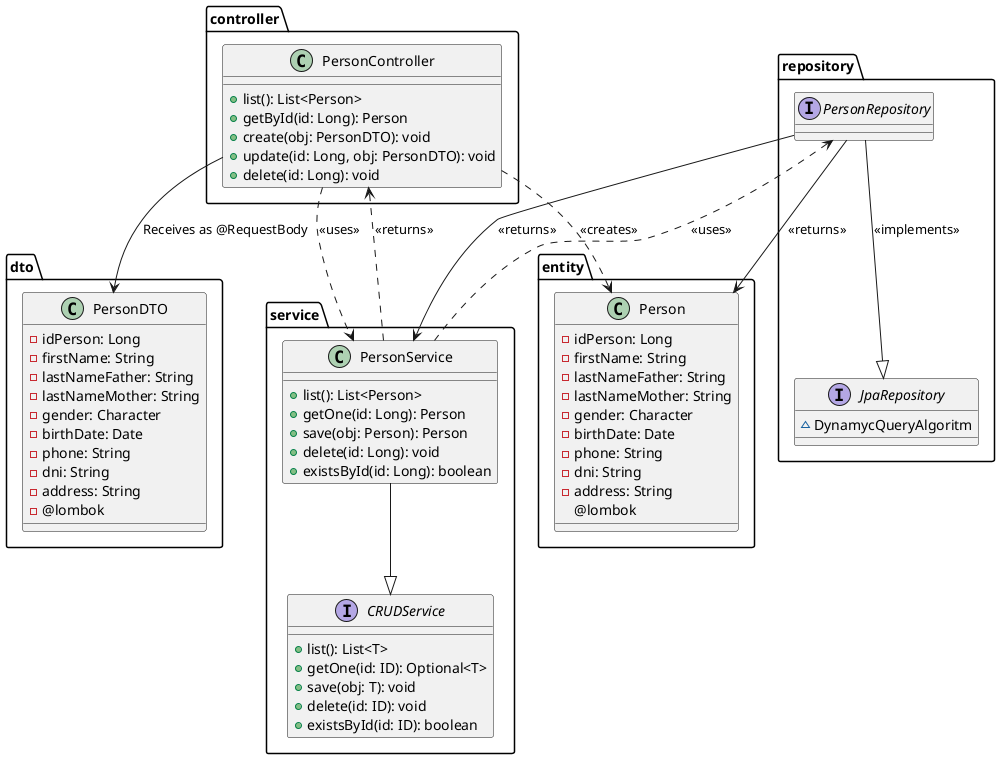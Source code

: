 @startuml hu25
package repository {
  interface PersonRepository {
  }

  interface JpaRepository {
    ~DynamycQueryAlgoritm
  }
}

package controller {
  class PersonController {
    +list(): List<Person>
    +getById(id: Long): Person
    +create(obj: PersonDTO): void
    +update(id: Long, obj: PersonDTO): void
    +delete(id: Long): void
  }
}

package service {

  class PersonService {
    +list(): List<Person>
    +getOne(id: Long): Person
    +save(obj: Person): Person
    +delete(id: Long): void
    +existsById(id: Long): boolean

  }

  interface CRUDService{
    +list(): List<T>
    +getOne(id: ID): Optional<T>
    +save(obj: T): void
    +delete(id: ID): void
    +existsById(id: ID): boolean
  }
}

package dto {
  class PersonDTO {
    -idPerson: Long
    -firstName: String
    -lastNameFather: String
    -lastNameMother: String
    -gender: Character
    -birthDate: Date
    -phone: String
    -dni: String
    -address: String
    -@lombok
  }
}

package entity {
  class Person {
    -idPerson: Long
    -firstName: String
    -lastNameFather: String
    -lastNameMother: String
    -gender: Character
    -birthDate: Date
    -phone: String
    -dni: String
    -address: String
    @lombok
  }
}

PersonController ..> PersonService : <<uses>>
PersonController --> PersonDTO : Receives as @RequestBody
PersonController ..> Person : <<creates>>

PersonService..> PersonController: <<returns>>
PersonService --|> CRUDService
PersonService ..> PersonRepository : <<uses>>

PersonRepository --> PersonService : <<returns>>
PersonRepository --> Person : <<returns>>
PersonRepository --|> JpaRepository: <<implements>>
@enduml

